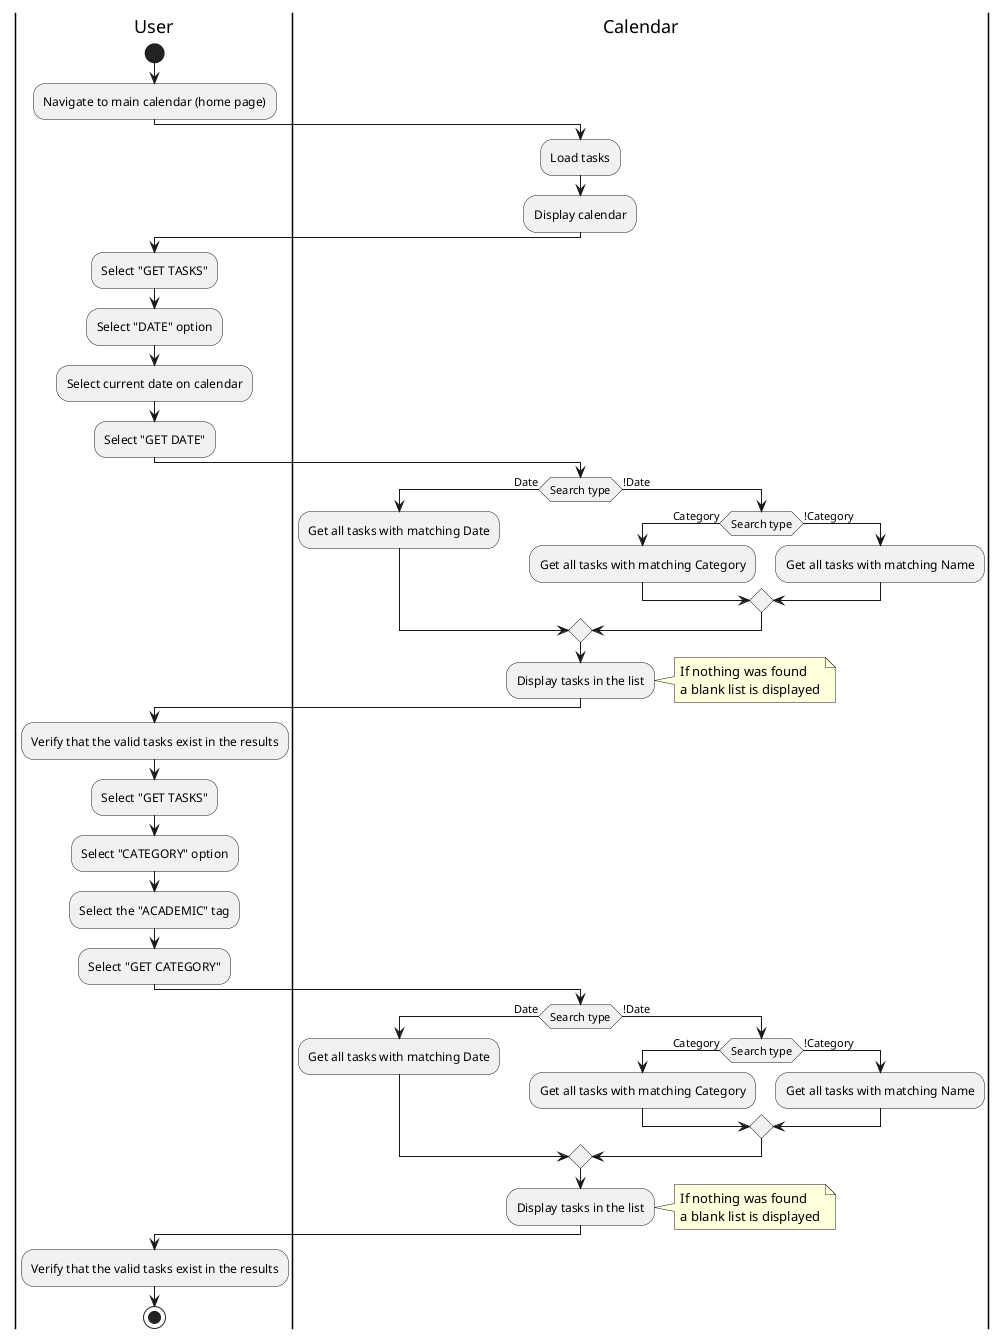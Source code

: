 @startuml
|User|
start
:Navigate to main calendar (home page);

|Calendar|
:Load tasks;
:Display calendar;

|User|
:Select "GET TASKS";
:Select "DATE" option;
:Select current date on calendar;
:Select "GET DATE";

|Calendar|
if (Search type) then (Date)
  :Get all tasks with matching Date;
else (!Date)
  if (Search type) then (Category)
    :Get all tasks with matching Category;
  else (!Category)
    :Get all tasks with matching Name;
  endif
endif
:Display tasks in the list;

note right
If nothing was found
a blank list is displayed
end note

|User|
:Verify that the valid tasks exist in the results;
:Select "GET TASKS";
:Select "CATEGORY" option;
:Select the "ACADEMIC" tag;
:Select "GET CATEGORY";

|Calendar|
if (Search type) then (Date)
  :Get all tasks with matching Date;
else (!Date)
  if (Search type) then (Category)
    :Get all tasks with matching Category;
  else (!Category)
    :Get all tasks with matching Name;
  endif
endif
:Display tasks in the list;

note right
If nothing was found
a blank list is displayed
end note

|User|
:Verify that the valid tasks exist in the results;

stop

@enduml
